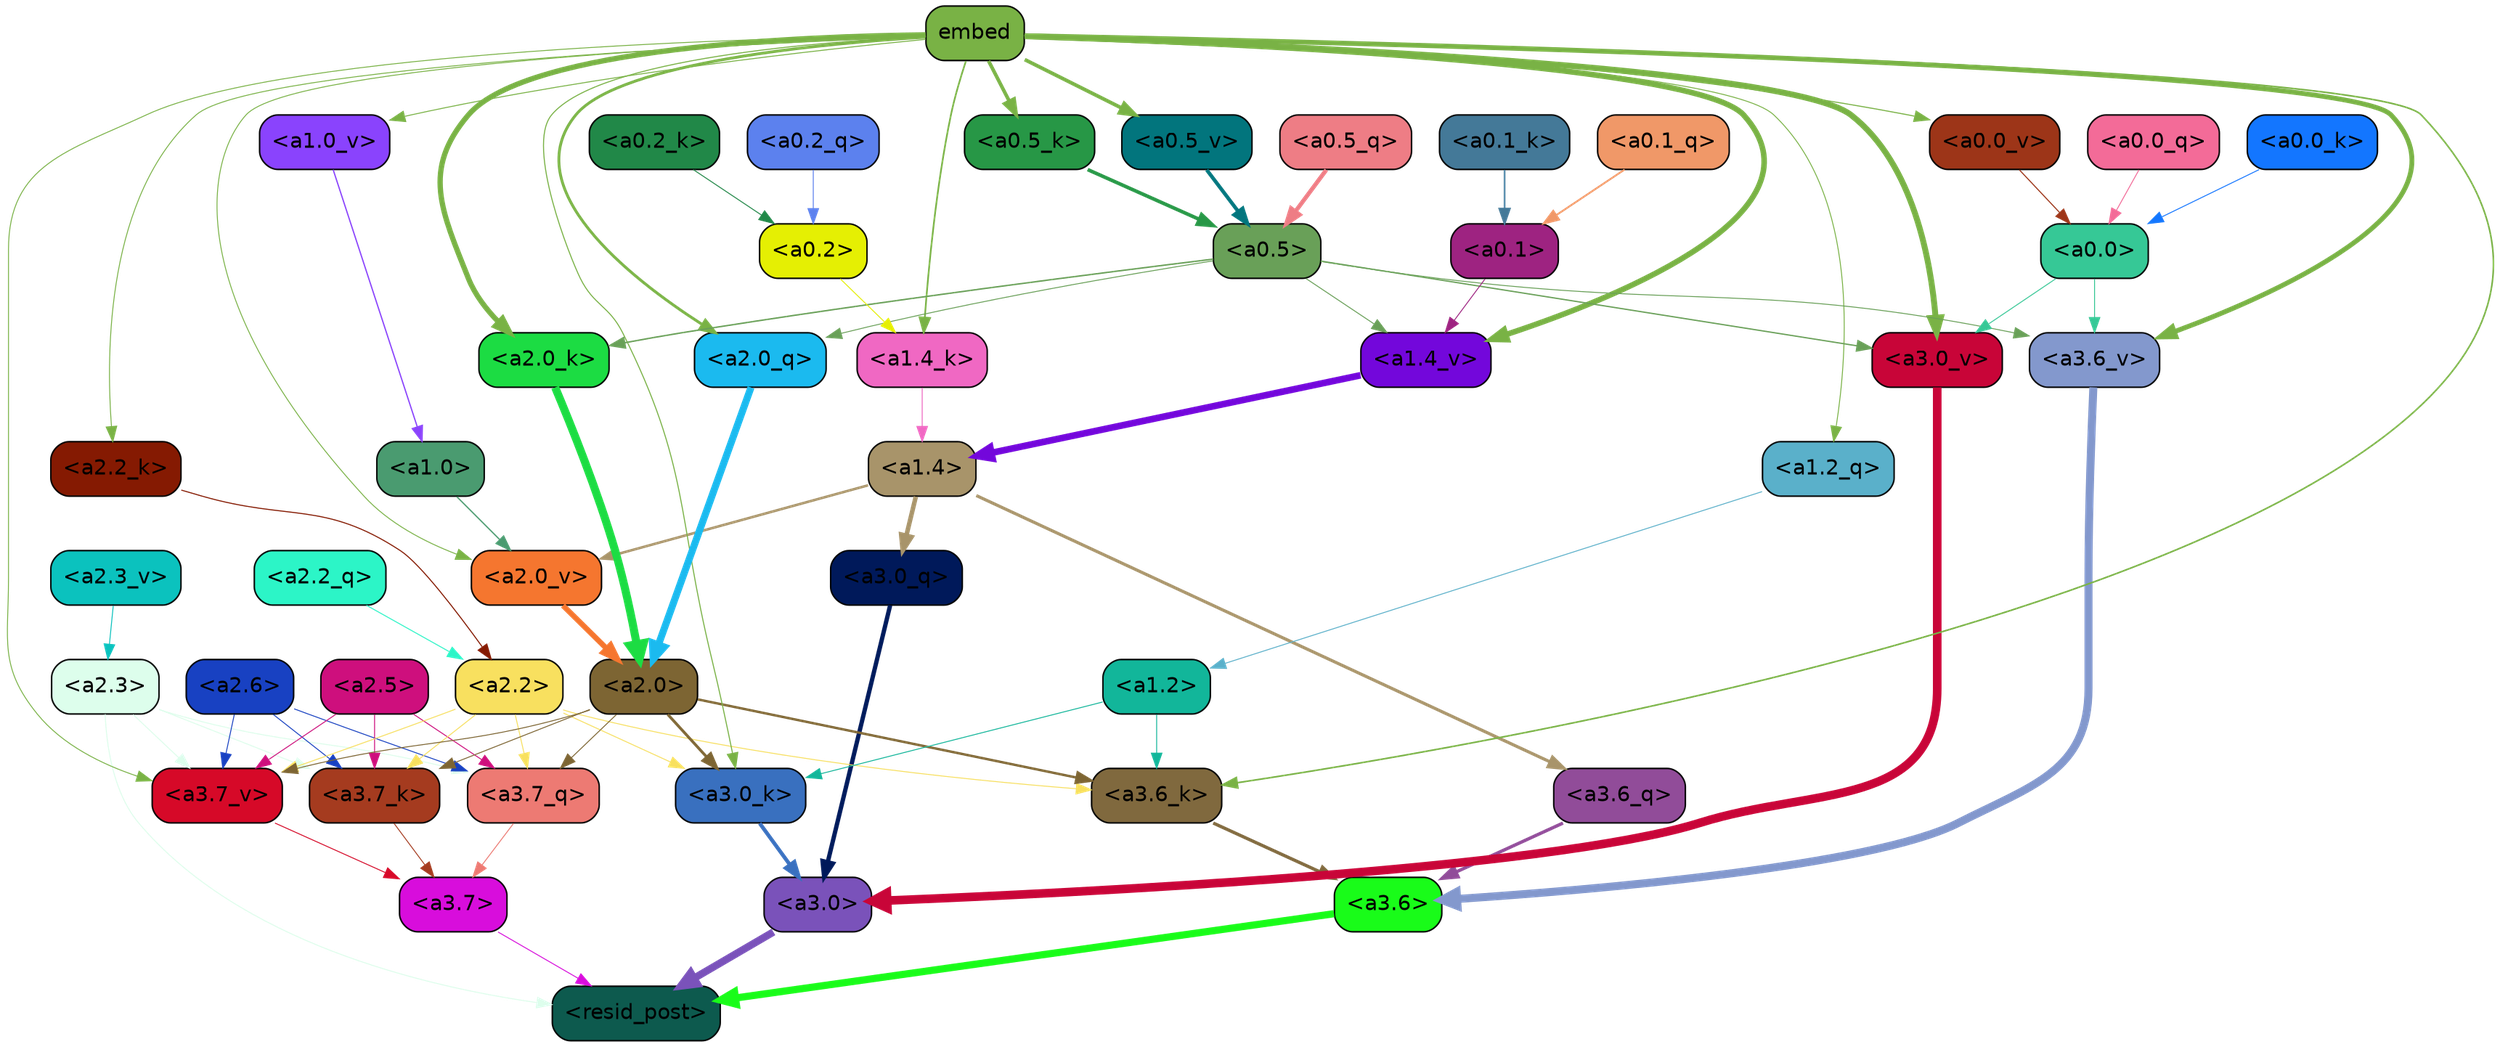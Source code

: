 strict digraph "" {
	graph [bgcolor=transparent,
		layout=dot,
		overlap=false,
		splines=true
	];
	"<a3.7>"	[color=black,
		fillcolor="#d80ddc",
		fontname=Helvetica,
		shape=box,
		style="filled, rounded"];
	"<resid_post>"	[color=black,
		fillcolor="#0d5a4e",
		fontname=Helvetica,
		shape=box,
		style="filled, rounded"];
	"<a3.7>" -> "<resid_post>"	[color="#d80ddc",
		penwidth=0.6];
	"<a3.6>"	[color=black,
		fillcolor="#19fc19",
		fontname=Helvetica,
		shape=box,
		style="filled, rounded"];
	"<a3.6>" -> "<resid_post>"	[color="#19fc19",
		penwidth=4.751592040061951];
	"<a3.0>"	[color=black,
		fillcolor="#7a52ba",
		fontname=Helvetica,
		shape=box,
		style="filled, rounded"];
	"<a3.0>" -> "<resid_post>"	[color="#7a52ba",
		penwidth=4.904066681861877];
	"<a2.3>"	[color=black,
		fillcolor="#ddfeec",
		fontname=Helvetica,
		shape=box,
		style="filled, rounded"];
	"<a2.3>" -> "<resid_post>"	[color="#ddfeec",
		penwidth=0.6];
	"<a3.7_q>"	[color=black,
		fillcolor="#ed7a73",
		fontname=Helvetica,
		shape=box,
		style="filled, rounded"];
	"<a2.3>" -> "<a3.7_q>"	[color="#ddfeec",
		penwidth=0.6];
	"<a3.7_k>"	[color=black,
		fillcolor="#a53b1f",
		fontname=Helvetica,
		shape=box,
		style="filled, rounded"];
	"<a2.3>" -> "<a3.7_k>"	[color="#ddfeec",
		penwidth=0.6];
	"<a3.7_v>"	[color=black,
		fillcolor="#d60928",
		fontname=Helvetica,
		shape=box,
		style="filled, rounded"];
	"<a2.3>" -> "<a3.7_v>"	[color="#ddfeec",
		penwidth=0.6];
	"<a3.7_q>" -> "<a3.7>"	[color="#ed7a73",
		penwidth=0.6];
	"<a3.6_q>"	[color=black,
		fillcolor="#914c99",
		fontname=Helvetica,
		shape=box,
		style="filled, rounded"];
	"<a3.6_q>" -> "<a3.6>"	[color="#914c99",
		penwidth=2.160832464694977];
	"<a3.0_q>"	[color=black,
		fillcolor="#00195a",
		fontname=Helvetica,
		shape=box,
		style="filled, rounded"];
	"<a3.0_q>" -> "<a3.0>"	[color="#00195a",
		penwidth=2.870753765106201];
	"<a3.7_k>" -> "<a3.7>"	[color="#a53b1f",
		penwidth=0.6];
	"<a3.6_k>"	[color=black,
		fillcolor="#80693e",
		fontname=Helvetica,
		shape=box,
		style="filled, rounded"];
	"<a3.6_k>" -> "<a3.6>"	[color="#80693e",
		penwidth=2.13908451795578];
	"<a3.0_k>"	[color=black,
		fillcolor="#3970bf",
		fontname=Helvetica,
		shape=box,
		style="filled, rounded"];
	"<a3.0_k>" -> "<a3.0>"	[color="#3970bf",
		penwidth=2.520303964614868];
	"<a3.7_v>" -> "<a3.7>"	[color="#d60928",
		penwidth=0.6];
	"<a3.6_v>"	[color=black,
		fillcolor="#8398cd",
		fontname=Helvetica,
		shape=box,
		style="filled, rounded"];
	"<a3.6_v>" -> "<a3.6>"	[color="#8398cd",
		penwidth=5.297133803367615];
	"<a3.0_v>"	[color=black,
		fillcolor="#c80538",
		fontname=Helvetica,
		shape=box,
		style="filled, rounded"];
	"<a3.0_v>" -> "<a3.0>"	[color="#c80538",
		penwidth=5.680712580680847];
	"<a2.6>"	[color=black,
		fillcolor="#1841c2",
		fontname=Helvetica,
		shape=box,
		style="filled, rounded"];
	"<a2.6>" -> "<a3.7_q>"	[color="#1841c2",
		penwidth=0.6];
	"<a2.6>" -> "<a3.7_k>"	[color="#1841c2",
		penwidth=0.6];
	"<a2.6>" -> "<a3.7_v>"	[color="#1841c2",
		penwidth=0.6];
	"<a2.5>"	[color=black,
		fillcolor="#ce0f7d",
		fontname=Helvetica,
		shape=box,
		style="filled, rounded"];
	"<a2.5>" -> "<a3.7_q>"	[color="#ce0f7d",
		penwidth=0.6];
	"<a2.5>" -> "<a3.7_k>"	[color="#ce0f7d",
		penwidth=0.6];
	"<a2.5>" -> "<a3.7_v>"	[color="#ce0f7d",
		penwidth=0.6];
	"<a2.2>"	[color=black,
		fillcolor="#f8e05f",
		fontname=Helvetica,
		shape=box,
		style="filled, rounded"];
	"<a2.2>" -> "<a3.7_q>"	[color="#f8e05f",
		penwidth=0.6];
	"<a2.2>" -> "<a3.7_k>"	[color="#f8e05f",
		penwidth=0.6];
	"<a2.2>" -> "<a3.6_k>"	[color="#f8e05f",
		penwidth=0.6];
	"<a2.2>" -> "<a3.0_k>"	[color="#f8e05f",
		penwidth=0.6];
	"<a2.2>" -> "<a3.7_v>"	[color="#f8e05f",
		penwidth=0.6];
	"<a2.0>"	[color=black,
		fillcolor="#7d6533",
		fontname=Helvetica,
		shape=box,
		style="filled, rounded"];
	"<a2.0>" -> "<a3.7_q>"	[color="#7d6533",
		penwidth=0.6];
	"<a2.0>" -> "<a3.7_k>"	[color="#7d6533",
		penwidth=0.6];
	"<a2.0>" -> "<a3.6_k>"	[color="#7d6533",
		penwidth=1.5897698998451233];
	"<a2.0>" -> "<a3.0_k>"	[color="#7d6533",
		penwidth=1.8405593037605286];
	"<a2.0>" -> "<a3.7_v>"	[color="#7d6533",
		penwidth=0.6];
	"<a1.4>"	[color=black,
		fillcolor="#a8946a",
		fontname=Helvetica,
		shape=box,
		style="filled, rounded"];
	"<a1.4>" -> "<a3.6_q>"	[color="#a8946a",
		penwidth=2.038943290710449];
	"<a1.4>" -> "<a3.0_q>"	[color="#a8946a",
		penwidth=2.9756359085440636];
	"<a2.0_v>"	[color=black,
		fillcolor="#f5762f",
		fontname=Helvetica,
		shape=box,
		style="filled, rounded"];
	"<a1.4>" -> "<a2.0_v>"	[color="#a8946a",
		penwidth=1.6503054380882531];
	"<a1.2>"	[color=black,
		fillcolor="#12b69a",
		fontname=Helvetica,
		shape=box,
		style="filled, rounded"];
	"<a1.2>" -> "<a3.6_k>"	[color="#12b69a",
		penwidth=0.6];
	"<a1.2>" -> "<a3.0_k>"	[color="#12b69a",
		penwidth=0.6];
	embed	[color=black,
		fillcolor="#79b245",
		fontname=Helvetica,
		shape=box,
		style="filled, rounded"];
	embed -> "<a3.6_k>"	[color="#79b245",
		penwidth=1.046662151813507];
	embed -> "<a3.0_k>"	[color="#79b245",
		penwidth=0.6800519227981567];
	embed -> "<a3.7_v>"	[color="#79b245",
		penwidth=0.6];
	embed -> "<a3.6_v>"	[color="#79b245",
		penwidth=3.1840110421180725];
	embed -> "<a3.0_v>"	[color="#79b245",
		penwidth=3.9005755856633186];
	"<a2.0_q>"	[color=black,
		fillcolor="#1bbaef",
		fontname=Helvetica,
		shape=box,
		style="filled, rounded"];
	embed -> "<a2.0_q>"	[color="#79b245",
		penwidth=1.85904461145401];
	"<a2.2_k>"	[color=black,
		fillcolor="#851a02",
		fontname=Helvetica,
		shape=box,
		style="filled, rounded"];
	embed -> "<a2.2_k>"	[color="#79b245",
		penwidth=0.6];
	"<a2.0_k>"	[color=black,
		fillcolor="#1cdc43",
		fontname=Helvetica,
		shape=box,
		style="filled, rounded"];
	embed -> "<a2.0_k>"	[color="#79b245",
		penwidth=3.5012558698654175];
	embed -> "<a2.0_v>"	[color="#79b245",
		penwidth=0.6];
	"<a1.2_q>"	[color=black,
		fillcolor="#5ab0ca",
		fontname=Helvetica,
		shape=box,
		style="filled, rounded"];
	embed -> "<a1.2_q>"	[color="#79b245",
		penwidth=0.6];
	"<a1.4_k>"	[color=black,
		fillcolor="#f068c3",
		fontname=Helvetica,
		shape=box,
		style="filled, rounded"];
	embed -> "<a1.4_k>"	[color="#79b245",
		penwidth=1.109577551484108];
	"<a1.4_v>"	[color=black,
		fillcolor="#7307db",
		fontname=Helvetica,
		shape=box,
		style="filled, rounded"];
	embed -> "<a1.4_v>"	[color="#79b245",
		penwidth=3.6756038665771484];
	"<a1.0_v>"	[color=black,
		fillcolor="#8a43fd",
		fontname=Helvetica,
		shape=box,
		style="filled, rounded"];
	embed -> "<a1.0_v>"	[color="#79b245",
		penwidth=0.6254805326461792];
	"<a0.5_k>"	[color=black,
		fillcolor="#279746",
		fontname=Helvetica,
		shape=box,
		style="filled, rounded"];
	embed -> "<a0.5_k>"	[color="#79b245",
		penwidth=2.3484474644064903];
	"<a0.5_v>"	[color=black,
		fillcolor="#02757d",
		fontname=Helvetica,
		shape=box,
		style="filled, rounded"];
	embed -> "<a0.5_v>"	[color="#79b245",
		penwidth=2.386359453201294];
	"<a0.0_v>"	[color=black,
		fillcolor="#9d3518",
		fontname=Helvetica,
		shape=box,
		style="filled, rounded"];
	embed -> "<a0.0_v>"	[color="#79b245",
		penwidth=0.6885302886366844];
	"<a0.5>"	[color=black,
		fillcolor="#69a058",
		fontname=Helvetica,
		shape=box,
		style="filled, rounded"];
	"<a0.5>" -> "<a3.6_v>"	[color="#69a058",
		penwidth=0.6];
	"<a0.5>" -> "<a3.0_v>"	[color="#69a058",
		penwidth=0.8493617177009583];
	"<a0.5>" -> "<a2.0_q>"	[color="#69a058",
		penwidth=0.6];
	"<a0.5>" -> "<a2.0_k>"	[color="#69a058",
		penwidth=0.9490888118743896];
	"<a0.5>" -> "<a1.4_v>"	[color="#69a058",
		penwidth=0.6066105961799622];
	"<a0.0>"	[color=black,
		fillcolor="#36c896",
		fontname=Helvetica,
		shape=box,
		style="filled, rounded"];
	"<a0.0>" -> "<a3.6_v>"	[color="#36c896",
		penwidth=0.6];
	"<a0.0>" -> "<a3.0_v>"	[color="#36c896",
		penwidth=0.6];
	"<a2.2_q>"	[color=black,
		fillcolor="#2cf5c7",
		fontname=Helvetica,
		shape=box,
		style="filled, rounded"];
	"<a2.2_q>" -> "<a2.2>"	[color="#2cf5c7",
		penwidth=0.6160273104906082];
	"<a2.0_q>" -> "<a2.0>"	[color="#1bbaef",
		penwidth=4.690633252263069];
	"<a2.2_k>" -> "<a2.2>"	[color="#851a02",
		penwidth=0.6862771511077881];
	"<a2.0_k>" -> "<a2.0>"	[color="#1cdc43",
		penwidth=5.3401959836483];
	"<a2.3_v>"	[color=black,
		fillcolor="#0bc2be",
		fontname=Helvetica,
		shape=box,
		style="filled, rounded"];
	"<a2.3_v>" -> "<a2.3>"	[color="#0bc2be",
		penwidth=0.6];
	"<a2.0_v>" -> "<a2.0>"	[color="#f5762f",
		penwidth=3.5938978791236877];
	"<a1.0>"	[color=black,
		fillcolor="#4a9b70",
		fontname=Helvetica,
		shape=box,
		style="filled, rounded"];
	"<a1.0>" -> "<a2.0_v>"	[color="#4a9b70",
		penwidth=0.8279995210468769];
	"<a1.2_q>" -> "<a1.2>"	[color="#5ab0ca",
		penwidth=0.6];
	"<a1.4_k>" -> "<a1.4>"	[color="#f068c3",
		penwidth=0.6];
	"<a1.4_v>" -> "<a1.4>"	[color="#7307db",
		penwidth=4.380064785480499];
	"<a1.0_v>" -> "<a1.0>"	[color="#8a43fd",
		penwidth=0.8271287679672241];
	"<a0.2>"	[color=black,
		fillcolor="#e5ef03",
		fontname=Helvetica,
		shape=box,
		style="filled, rounded"];
	"<a0.2>" -> "<a1.4_k>"	[color="#e5ef03",
		penwidth=0.6];
	"<a0.1>"	[color=black,
		fillcolor="#9e2381",
		fontname=Helvetica,
		shape=box,
		style="filled, rounded"];
	"<a0.1>" -> "<a1.4_v>"	[color="#9e2381",
		penwidth=0.6];
	"<a0.5_q>"	[color=black,
		fillcolor="#ee7d85",
		fontname=Helvetica,
		shape=box,
		style="filled, rounded"];
	"<a0.5_q>" -> "<a0.5>"	[color="#ee7d85",
		penwidth=2.783491373062134];
	"<a0.2_q>"	[color=black,
		fillcolor="#5c81ee",
		fontname=Helvetica,
		shape=box,
		style="filled, rounded"];
	"<a0.2_q>" -> "<a0.2>"	[color="#5c81ee",
		penwidth=0.6];
	"<a0.1_q>"	[color=black,
		fillcolor="#f09868",
		fontname=Helvetica,
		shape=box,
		style="filled, rounded"];
	"<a0.1_q>" -> "<a0.1>"	[color="#f09868",
		penwidth=1.1970256567001343];
	"<a0.0_q>"	[color=black,
		fillcolor="#f36b98",
		fontname=Helvetica,
		shape=box,
		style="filled, rounded"];
	"<a0.0_q>" -> "<a0.0>"	[color="#f36b98",
		penwidth=0.6];
	"<a0.5_k>" -> "<a0.5>"	[color="#279746",
		penwidth=2.3484413623809814];
	"<a0.2_k>"	[color=black,
		fillcolor="#218848",
		fontname=Helvetica,
		shape=box,
		style="filled, rounded"];
	"<a0.2_k>" -> "<a0.2>"	[color="#218848",
		penwidth=0.6];
	"<a0.1_k>"	[color=black,
		fillcolor="#447998",
		fontname=Helvetica,
		shape=box,
		style="filled, rounded"];
	"<a0.1_k>" -> "<a0.1>"	[color="#447998",
		penwidth=1.1292529106140137];
	"<a0.0_k>"	[color=black,
		fillcolor="#1376ff",
		fontname=Helvetica,
		shape=box,
		style="filled, rounded"];
	"<a0.0_k>" -> "<a0.0>"	[color="#1376ff",
		penwidth=0.6];
	"<a0.5_v>" -> "<a0.5>"	[color="#02757d",
		penwidth=2.4365723617374897];
	"<a0.0_v>" -> "<a0.0>"	[color="#9d3518",
		penwidth=0.6885303854942322];
}

